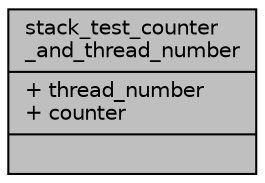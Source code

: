 digraph "stack_test_counter_and_thread_number"
{
 // LATEX_PDF_SIZE
  edge [fontname="Helvetica",fontsize="10",labelfontname="Helvetica",labelfontsize="10"];
  node [fontname="Helvetica",fontsize="10",shape=record];
  Node1 [label="{stack_test_counter\l_and_thread_number\n|+ thread_number\l+ counter\l|}",height=0.2,width=0.4,color="black", fillcolor="grey75", style="filled", fontcolor="black",tooltip=" "];
}
